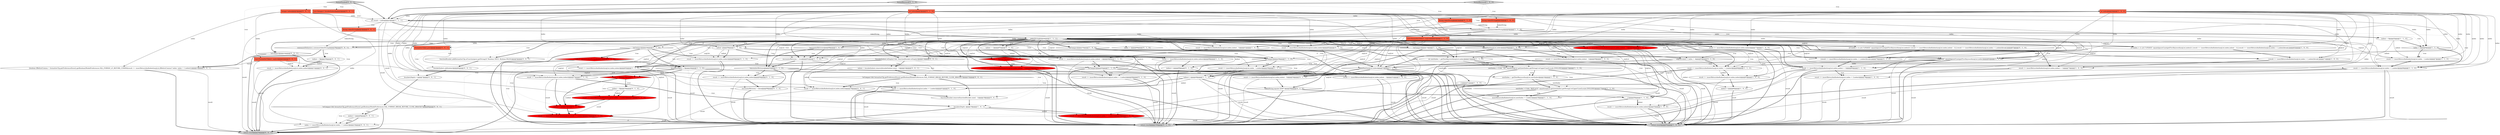 digraph {
38 [style = filled, label = "!encounterBetween@@@93@@@['1', '1', '0']", fillcolor = white, shape = diamond image = "AAA0AAABBB1BBB"];
62 [style = filled, label = "indent++@@@33@@@['0', '1', '0']", fillcolor = red, shape = ellipse image = "AAA1AAABBB2BBB"];
42 [style = filled, label = "!isCompact@@@13@@@['1', '1', '0']", fillcolor = white, shape = diamond image = "AAA0AAABBB1BBB"];
31 [style = filled, label = "result += insertReturnAndIndent(argList,index + 3,indent)@@@79@@@['1', '0', '0']", fillcolor = white, shape = ellipse image = "AAA0AAABBB1BBB"];
18 [style = filled, label = "result += insertReturnAndIndent(argList,index,indent + 1)@@@75@@@['1', '0', '0']", fillcolor = white, shape = ellipse image = "AAA0AAABBB1BBB"];
43 [style = filled, label = "result += insertReturnAndIndent(argList,index,indent)@@@55@@@['1', '0', '0']", fillcolor = white, shape = ellipse image = "AAA0AAABBB1BBB"];
13 [style = filled, label = "!encounterBetween@@@88@@@['1', '0', '0']", fillcolor = white, shape = diamond image = "AAA0AAABBB1BBB"];
24 [style = filled, label = "result += insertReturnAndIndent(argList,index + 1,indent)@@@28@@@['1', '0', '0']", fillcolor = red, shape = ellipse image = "AAA1AAABBB1BBB"];
45 [style = filled, label = "result += insertReturnAndIndent(argList,index,indent - 1)@@@46@@@['1', '0', '0']", fillcolor = red, shape = ellipse image = "AAA1AAABBB1BBB"];
79 [style = filled, label = "encounterBetween = false@@@96@@@['0', '1', '0']", fillcolor = white, shape = ellipse image = "AAA0AAABBB2BBB"];
10 [style = filled, label = "int result = index@@@3@@@['1', '1', '1']", fillcolor = white, shape = ellipse image = "AAA0AAABBB1BBB"];
82 [style = filled, label = "Integer index@@@2@@@['0', '0', '1']", fillcolor = tomato, shape = box image = "AAA0AAABBB3BBB"];
71 [style = filled, label = "result += insertReturnAndIndent(argList,index,indent)@@@94@@@['0', '1', '0']", fillcolor = white, shape = ellipse image = "AAA0AAABBB2BBB"];
8 [style = filled, label = "bracketsDepth > 0@@@26@@@['1', '1', '0']", fillcolor = white, shape = diamond image = "AAA0AAABBB1BBB"];
33 [style = filled, label = "result += insertReturnAndIndent(argList,index,indent)@@@88@@@['1', '1', '0']", fillcolor = white, shape = ellipse image = "AAA0AAABBB1BBB"];
97 [style = filled, label = "indent = bracketIndent.remove(bracketIndent.size() - 1)@@@14@@@['0', '0', '1']", fillcolor = white, shape = ellipse image = "AAA0AAABBB3BBB"];
89 [style = filled, label = "bracketsDepth++@@@7@@@['0', '0', '1']", fillcolor = white, shape = ellipse image = "AAA0AAABBB3BBB"];
57 [style = filled, label = "{result += insertReturnAndIndent(argList,index + 1,indent)break}@@@76@@@['0', '1', '0']", fillcolor = white, shape = ellipse image = "AAA0AAABBB2BBB"];
58 [style = filled, label = "result += insertReturnAndIndent(argList,index + 1,indent)@@@46@@@['0', '1', '0']", fillcolor = white, shape = ellipse image = "AAA0AAABBB2BBB"];
12 [style = filled, label = "!isCompact@@@45@@@['1', '1', '0']", fillcolor = white, shape = diamond image = "AAA0AAABBB1BBB"];
75 [style = filled, label = "indent++@@@89@@@['0', '1', '0']", fillcolor = white, shape = ellipse image = "AAA0AAABBB2BBB"];
55 [style = filled, label = "return result@@@100@@@['0', '1', '0']", fillcolor = lightgray, shape = ellipse image = "AAA0AAABBB2BBB"];
61 [style = filled, label = "argList.size() < index + 3@@@83@@@['0', '1', '0']", fillcolor = white, shape = diamond image = "AAA0AAABBB2BBB"];
15 [style = filled, label = "result += insertReturnAndIndent(argList,index,indent - 1)@@@49@@@['1', '0', '0']", fillcolor = white, shape = ellipse image = "AAA0AAABBB1BBB"];
32 [style = filled, label = "insertReturnAndIndent(argList,nextIndex + 1,indent)@@@18@@@['1', '1', '0']", fillcolor = white, shape = ellipse image = "AAA0AAABBB1BBB"];
67 [style = filled, label = "String tokenString@@@2@@@['0', '1', '0']", fillcolor = tomato, shape = box image = "AAA0AAABBB2BBB"];
14 [style = filled, label = "nextIndex = getNextKeyword(argList,nextIndex)@@@16@@@['1', '1', '0']", fillcolor = white, shape = ellipse image = "AAA0AAABBB1BBB"];
54 [style = filled, label = "tokenString.equals(\"JOIN\")@@@56@@@['0', '1', '0']", fillcolor = white, shape = diamond image = "AAA0AAABBB2BBB"];
64 [style = filled, label = "indent = 0@@@30@@@['0', '1', '0']", fillcolor = white, shape = ellipse image = "AAA0AAABBB2BBB"];
70 [style = filled, label = "indent -= 2@@@87@@@['0', '1', '0']", fillcolor = white, shape = ellipse image = "AAA0AAABBB2BBB"];
35 [style = filled, label = "index > 0@@@6@@@['1', '1', '0']", fillcolor = white, shape = diamond image = "AAA0AAABBB1BBB"];
1 [style = filled, label = "!isCompact@@@35@@@['1', '0', '0']", fillcolor = white, shape = diamond image = "AAA0AAABBB1BBB"];
17 [style = filled, label = "result += insertReturnAndIndent(argList,index,indent)@@@83@@@['1', '0', '0']", fillcolor = white, shape = ellipse image = "AAA0AAABBB1BBB"];
20 [style = filled, label = "!isCompact@@@24@@@['1', '1', '0']", fillcolor = white, shape = diamond image = "AAA0AAABBB1BBB"];
60 [style = filled, label = "result += insertReturnAndIndent(argList,index - 1,indent)@@@31@@@['0', '1', '0']", fillcolor = red, shape = ellipse image = "AAA1AAABBB2BBB"];
88 [style = filled, label = "indent = 0@@@30@@@['0', '0', '1']", fillcolor = white, shape = ellipse image = "AAA0AAABBB3BBB"];
36 [style = filled, label = "statementDelimiters.contains(tokenString)@@@4@@@['1', '1', '0']", fillcolor = white, shape = diamond image = "AAA0AAABBB1BBB"];
2 [style = filled, label = "bracketsDepth--@@@19@@@['1', '0', '1']", fillcolor = white, shape = ellipse image = "AAA0AAABBB1BBB"];
16 [style = filled, label = "result += insertReturnAndIndent(argList,index,indent)@@@65@@@['1', '1', '0']", fillcolor = white, shape = ellipse image = "AAA0AAABBB1BBB"];
56 [style = filled, label = "index > 1@@@68@@@['0', '1', '0']", fillcolor = white, shape = diamond image = "AAA0AAABBB2BBB"];
59 [style = filled, label = "formatKeyword['0', '1', '0']", fillcolor = lightgray, shape = diamond image = "AAA0AAABBB2BBB"];
69 [style = filled, label = "{if (index > 1) {if (\"UPDATE\".equalsIgnoreCase(getPrevKeyword(argList,index))) {result += insertReturnAndIndent(argList,index,indent - 1)}}result += insertReturnAndIndent(argList,index + 1,indent)break}@@@67@@@['0', '1', '0']", fillcolor = white, shape = ellipse image = "AAA0AAABBB2BBB"];
93 [style = filled, label = "return result@@@34@@@['0', '0', '1']", fillcolor = lightgray, shape = ellipse image = "AAA0AAABBB3BBB"];
94 [style = filled, label = "{boolean lfBeforeComma = formatterCfg.getPreferenceStore().getBoolean(ModelPreferences.SQL_FORMAT_LF_BEFORE_COMMA)result += insertReturnAndIndent(argList,lfBeforeComma? index: index + 1,indent)}@@@23@@@['0', '0', '1']", fillcolor = white, shape = ellipse image = "AAA0AAABBB3BBB"];
39 [style = filled, label = "return result@@@95@@@['1', '0', '0']", fillcolor = lightgray, shape = ellipse image = "AAA0AAABBB1BBB"];
72 [style = filled, label = "!\"TABLE\".equals(tokenString)@@@25@@@['0', '1', '0']", fillcolor = red, shape = diamond image = "AAA1AAABBB2BBB"];
98 [style = filled, label = "statementDelimiters.contains(tokenString)@@@29@@@['0', '0', '1']", fillcolor = white, shape = diamond image = "AAA0AAABBB3BBB"];
27 [style = filled, label = "result += insertReturnAndIndent(argList,index - 1,indent)@@@7@@@['1', '1', '0']", fillcolor = white, shape = ellipse image = "AAA0AAABBB1BBB"];
76 [style = filled, label = "result += insertReturnAndIndent(argList,index,indent)@@@82@@@['0', '1', '0']", fillcolor = white, shape = ellipse image = "AAA0AAABBB2BBB"];
84 [style = filled, label = "!bracketIndent.isEmpty() && !functionBracket.isEmpty()@@@13@@@['0', '0', '1']", fillcolor = white, shape = diamond image = "AAA0AAABBB3BBB"];
34 [style = filled, label = "{if (index > 1) {if (\"UPDATE\".equalsIgnoreCase(getPrevKeyword(argList,index))) {result += insertReturnAndIndent(argList,index,indent - 1)}}result += insertReturnAndIndent(argList,index + 1,indent)break}@@@62@@@['1', '0', '0']", fillcolor = white, shape = ellipse image = "AAA0AAABBB1BBB"];
52 [style = filled, label = "indent++@@@40@@@['1', '1', '0']", fillcolor = white, shape = ellipse image = "AAA0AAABBB1BBB"];
9 [style = filled, label = "indent++@@@84@@@['1', '0', '0']", fillcolor = white, shape = ellipse image = "AAA0AAABBB1BBB"];
87 [style = filled, label = "!isCompact@@@22@@@['0', '0', '1']", fillcolor = white, shape = diamond image = "AAA0AAABBB3BBB"];
11 [style = filled, label = "nextIndex > 0 && \"REPLACE\".equals(argList.get(nextIndex).getString().toUpperCase(Locale.ENGLISH))@@@17@@@['1', '1', '0']", fillcolor = white, shape = diamond image = "AAA0AAABBB1BBB"];
53 [style = filled, label = "result += insertReturnAndIndent(argList,index + 1,indent)@@@9@@@['1', '1', '0']", fillcolor = white, shape = ellipse image = "AAA0AAABBB1BBB"];
28 [style = filled, label = "!isCompact@@@38@@@['1', '1', '0']", fillcolor = white, shape = diamond image = "AAA0AAABBB1BBB"];
73 [style = filled, label = "int index@@@2@@@['0', '1', '0']", fillcolor = tomato, shape = box image = "AAA0AAABBB2BBB"];
95 [style = filled, label = "functionBracket.add(formatterCfg.isFunction(prev.getString())? Boolean.TRUE: Boolean.FALSE)@@@5@@@['0', '0', '1']", fillcolor = white, shape = ellipse image = "AAA0AAABBB3BBB"];
29 [style = filled, label = "result += insertReturnAndIndent(argList,index,indent)@@@77@@@['1', '0', '0']", fillcolor = white, shape = ellipse image = "AAA0AAABBB1BBB"];
6 [style = filled, label = "isJoinStart(argList,index)@@@53@@@['1', '1', '0']", fillcolor = white, shape = diamond image = "AAA0AAABBB1BBB"];
7 [style = filled, label = "int index@@@2@@@['1', '0', '0']", fillcolor = tomato, shape = box image = "AAA0AAABBB1BBB"];
49 [style = filled, label = "encounterBetween = true@@@91@@@['1', '1', '0']", fillcolor = white, shape = ellipse image = "AAA0AAABBB1BBB"];
68 [style = filled, label = "index > 0@@@49@@@['0', '1', '0']", fillcolor = red, shape = diamond image = "AAA1AAABBB2BBB"];
74 [style = filled, label = "result += insertReturnAndIndent(argList,index,indent)@@@60@@@['0', '1', '0']", fillcolor = white, shape = ellipse image = "AAA0AAABBB2BBB"];
25 [style = filled, label = "{}@@@56@@@['1', '1', '0']", fillcolor = white, shape = ellipse image = "AAA0AAABBB1BBB"];
50 [style = filled, label = "nextIndex > 0 && \"OR\".equals(argList.get(nextIndex).getString().toUpperCase(Locale.ENGLISH))@@@15@@@['1', '1', '0']", fillcolor = white, shape = diamond image = "AAA0AAABBB1BBB"];
96 [style = filled, label = "result += insertReturnAndIndent(argList,index,indent)@@@31@@@['0', '0', '1']", fillcolor = white, shape = ellipse image = "AAA0AAABBB3BBB"];
40 [style = filled, label = "result += insertReturnAndIndent(argList,index + 3,indent)@@@84@@@['1', '1', '0']", fillcolor = white, shape = ellipse image = "AAA0AAABBB1BBB"];
26 [style = filled, label = "String tokenString@@@2@@@['1', '0', '0']", fillcolor = tomato, shape = box image = "AAA0AAABBB1BBB"];
47 [style = filled, label = "List<FormatterToken> argList@@@2@@@['1', '1', '0']", fillcolor = tomato, shape = box image = "AAA0AAABBB1BBB"];
101 [style = filled, label = "result += insertReturnAndIndent(argList,index,indent)@@@16@@@['0', '0', '1']", fillcolor = white, shape = ellipse image = "AAA0AAABBB3BBB"];
3 [style = filled, label = "formatKeyword['1', '0', '0']", fillcolor = lightgray, shape = diamond image = "AAA0AAABBB1BBB"];
48 [style = filled, label = "result += insertReturnAndIndent(argList,index,indent - 1)@@@41@@@['1', '0', '0']", fillcolor = white, shape = ellipse image = "AAA0AAABBB1BBB"];
5 [style = filled, label = "result += insertReturnAndIndent(argList,index,indent + 1)@@@80@@@['1', '1', '0']", fillcolor = white, shape = ellipse image = "AAA0AAABBB1BBB"];
19 [style = filled, label = "result += insertReturnAndIndent(argList,index - 1,indent)@@@39@@@['1', '1', '0']", fillcolor = white, shape = ellipse image = "AAA0AAABBB1BBB"];
85 [style = filled, label = "functionBracket.remove(functionBracket.size() - 1)@@@18@@@['0', '0', '1']", fillcolor = white, shape = ellipse image = "AAA0AAABBB3BBB"];
92 [style = filled, label = "!isCompact && formatterCfg.getPreferenceStore().getBoolean(ModelPreferences.SQL_FORMAT_BREAK_BEFORE_CLOSE_BRACKET)@@@15@@@['0', '0', '1']", fillcolor = white, shape = diamond image = "AAA0AAABBB3BBB"];
4 [style = filled, label = "{}@@@51@@@['1', '0', '0']", fillcolor = white, shape = ellipse image = "AAA0AAABBB1BBB"];
100 [style = filled, label = "index += insertReturnAndIndent(argList,index + 1,indent)@@@10@@@['0', '0', '1']", fillcolor = white, shape = ellipse image = "AAA0AAABBB3BBB"];
86 [style = filled, label = "String tokenString@@@2@@@['0', '0', '1']", fillcolor = tomato, shape = box image = "AAA0AAABBB3BBB"];
51 [style = filled, label = "result += insertReturnAndIndent(argList,index,indent)@@@27@@@['1', '1', '0']", fillcolor = white, shape = ellipse image = "AAA0AAABBB1BBB"];
91 [style = filled, label = "FormatterToken prev@@@2@@@['0', '0', '1']", fillcolor = tomato, shape = box image = "AAA0AAABBB3BBB"];
80 [style = filled, label = "List<Integer> bracketIndent@@@2@@@['0', '0', '1']", fillcolor = tomato, shape = box image = "AAA0AAABBB3BBB"];
37 [style = filled, label = "tokenString@@@4@@@['1', '1', '1']", fillcolor = white, shape = diamond image = "AAA0AAABBB1BBB"];
63 [style = filled, label = "result += insertReturnAndIndent(argList,index,indent - 1)@@@50@@@['0', '1', '0']", fillcolor = red, shape = ellipse image = "AAA1AAABBB2BBB"];
83 [style = filled, label = "indent++@@@9@@@['0', '0', '1']", fillcolor = white, shape = ellipse image = "AAA0AAABBB3BBB"];
102 [style = filled, label = "formatSymbol['0', '0', '1']", fillcolor = lightgray, shape = diamond image = "AAA0AAABBB3BBB"];
46 [style = filled, label = "\"CREATE\".equalsIgnoreCase(getPrevKeyword(argList,index))@@@62@@@['1', '1', '0']", fillcolor = white, shape = diamond image = "AAA0AAABBB1BBB"];
90 [style = filled, label = "List<FormatterToken> argList@@@2@@@['0', '0', '1']", fillcolor = tomato, shape = box image = "AAA0AAABBB3BBB"];
65 [style = filled, label = "result += insertReturnAndIndent(argList,index + 1,indent)@@@41@@@['0', '1', '0']", fillcolor = white, shape = ellipse image = "AAA0AAABBB2BBB"];
81 [style = filled, label = "bracketIndent.add(indent)@@@6@@@['0', '0', '1']", fillcolor = white, shape = ellipse image = "AAA0AAABBB3BBB"];
77 [style = filled, label = "result += insertReturnAndIndent(argList,index,indent - 1)@@@54@@@['0', '1', '0']", fillcolor = white, shape = ellipse image = "AAA0AAABBB2BBB"];
66 [style = filled, label = "index > 0@@@29@@@['0', '1', '0']", fillcolor = red, shape = diamond image = "AAA1AAABBB2BBB"];
99 [style = filled, label = "!isCompact && formatterCfg.getPreferenceStore().getBoolean(ModelPreferences.SQL_FORMAT_BREAK_BEFORE_CLOSE_BRACKET)@@@8@@@['0', '0', '1']", fillcolor = white, shape = diamond image = "AAA0AAABBB3BBB"];
23 [style = filled, label = "indent = 0@@@5@@@['1', '1', '0']", fillcolor = white, shape = ellipse image = "AAA0AAABBB1BBB"];
21 [style = filled, label = "indent--@@@59@@@['1', '1', '0']", fillcolor = white, shape = ellipse image = "AAA0AAABBB1BBB"];
41 [style = filled, label = "isJoinStart(argList,index)@@@48@@@['1', '0', '0']", fillcolor = white, shape = diamond image = "AAA0AAABBB1BBB"];
78 [style = filled, label = "result += insertReturnAndIndent(argList,result + 1,indent)@@@34@@@['0', '1', '0']", fillcolor = red, shape = ellipse image = "AAA1AAABBB2BBB"];
30 [style = filled, label = "int nextIndex = getNextKeyword(argList,index)@@@14@@@['1', '1', '0']", fillcolor = white, shape = ellipse image = "AAA0AAABBB1BBB"];
0 [style = filled, label = "result += insertReturnAndIndent(argList,index,indent - 1)@@@44@@@['1', '1', '0']", fillcolor = white, shape = ellipse image = "AAA0AAABBB1BBB"];
44 [style = filled, label = "result += insertReturnAndIndent(argList,index,indent - 1)@@@31@@@['1', '0', '0']", fillcolor = white, shape = ellipse image = "AAA0AAABBB1BBB"];
22 [style = filled, label = "{result += insertReturnAndIndent(argList,index + 1,indent)break}@@@71@@@['1', '0', '0']", fillcolor = white, shape = ellipse image = "AAA0AAABBB1BBB"];
54->55 [style = bold, label=""];
5->55 [style = bold, label=""];
18->39 [style = solid, label="result"];
16->55 [style = bold, label=""];
47->52 [style = solid, label="argList"];
47->71 [style = solid, label="argList"];
17->9 [style = bold, label=""];
40->55 [style = bold, label=""];
99->83 [style = bold, label=""];
10->39 [style = solid, label="result"];
47->21 [style = solid, label="argList"];
71->55 [style = solid, label="result"];
28->19 [style = dotted, label="true"];
70->33 [style = solid, label="indent"];
47->29 [style = solid, label="argList"];
8->51 [style = bold, label=""];
37->55 [style = bold, label=""];
53->39 [style = bold, label=""];
49->55 [style = bold, label=""];
37->76 [style = dotted, label="true"];
47->18 [style = solid, label="argList"];
82->100 [style = solid, label="index"];
47->31 [style = solid, label="argList"];
12->58 [style = dotted, label="true"];
96->93 [style = solid, label="result"];
24->100 [style = dashed, label="0"];
7->48 [style = solid, label="index"];
47->74 [style = solid, label="argList"];
81->89 [style = bold, label=""];
64->60 [style = bold, label=""];
3->7 [style = dotted, label="true"];
38->79 [style = bold, label=""];
73->69 [style = solid, label="index"];
5->39 [style = bold, label=""];
25->55 [style = bold, label=""];
2->24 [style = solid, label="indent"];
84->97 [style = dotted, label="true"];
37->21 [style = bold, label=""];
41->6 [style = bold, label=""];
37->49 [style = dotted, label="true"];
37->45 [style = dotted, label="true"];
47->65 [style = solid, label="argList"];
52->39 [style = solid, label="result"];
37->81 [style = dotted, label="true"];
25->43 [style = solid, label="indent"];
52->65 [style = solid, label="indent"];
7->24 [style = solid, label="index"];
24->39 [style = solid, label="result"];
6->4 [style = bold, label=""];
54->25 [style = bold, label=""];
84->97 [style = bold, label=""];
37->41 [style = dotted, label="true"];
37->89 [style = dotted, label="true"];
10->78 [style = solid, label="result"];
47->45 [style = solid, label="argList"];
73->6 [style = solid, label="index"];
73->0 [style = solid, label="index"];
20->39 [style = bold, label=""];
47->34 [style = solid, label="argList"];
73->61 [style = solid, label="index"];
42->30 [style = dotted, label="true"];
98->96 [style = dotted, label="true"];
36->37 [style = bold, label=""];
37->13 [style = bold, label=""];
8->66 [style = dotted, label="false"];
37->95 [style = dotted, label="true"];
7->49 [style = solid, label="index"];
75->55 [style = bold, label=""];
72->55 [style = bold, label=""];
37->74 [style = dotted, label="true"];
45->39 [style = solid, label="result"];
0->12 [style = bold, label=""];
42->39 [style = bold, label=""];
53->39 [style = solid, label="result"];
60->78 [style = solid, label="result"];
23->53 [style = solid, label="indent"];
6->77 [style = bold, label=""];
42->55 [style = bold, label=""];
37->25 [style = dotted, label="true"];
73->27 [style = solid, label="index"];
37->61 [style = dotted, label="true"];
47->28 [style = solid, label="argList"];
58->55 [style = solid, label="result"];
47->19 [style = solid, label="argList"];
83->100 [style = bold, label=""];
37->6 [style = dotted, label="true"];
44->39 [style = solid, label="result"];
89->99 [style = bold, label=""];
73->16 [style = solid, label="index"];
31->39 [style = bold, label=""];
87->93 [style = bold, label=""];
7->5 [style = solid, label="index"];
46->55 [style = bold, label=""];
37->68 [style = dotted, label="true"];
70->75 [style = solid, label="indent"];
37->68 [style = bold, label=""];
37->33 [style = dotted, label="true"];
37->21 [style = dotted, label="true"];
26->36 [style = solid, label="tokenString"];
15->6 [style = bold, label=""];
85->2 [style = bold, label=""];
7->21 [style = solid, label="index"];
73->77 [style = solid, label="index"];
33->75 [style = bold, label=""];
73->57 [style = solid, label="index"];
83->100 [style = solid, label="indent"];
77->55 [style = solid, label="result"];
68->55 [style = bold, label=""];
20->72 [style = bold, label=""];
96->93 [style = bold, label=""];
7->29 [style = solid, label="index"];
45->68 [style = dashed, label="0"];
82->101 [style = solid, label="index"];
37->13 [style = dotted, label="true"];
0->12 [style = dotted, label="true"];
37->0 [style = bold, label=""];
47->44 [style = solid, label="argList"];
41->15 [style = dotted, label="true"];
29->5 [style = bold, label=""];
37->49 [style = bold, label=""];
43->39 [style = solid, label="result"];
78->55 [style = solid, label="result"];
76->61 [style = bold, label=""];
47->78 [style = solid, label="argList"];
25->43 [style = bold, label=""];
66->62 [style = bold, label=""];
8->44 [style = bold, label=""];
99->83 [style = dotted, label="true"];
82->94 [style = solid, label="index"];
73->33 [style = solid, label="index"];
37->5 [style = bold, label=""];
73->46 [style = solid, label="index"];
37->38 [style = dotted, label="true"];
7->17 [style = solid, label="index"];
37->98 [style = dotted, label="true"];
102->80 [style = dotted, label="true"];
73->74 [style = solid, label="index"];
66->64 [style = bold, label=""];
86->98 [style = solid, label="tokenString"];
50->55 [style = bold, label=""];
72->8 [style = dotted, label="true"];
64->60 [style = solid, label="indent"];
10->93 [style = solid, label="result"];
40->55 [style = solid, label="result"];
63->55 [style = solid, label="result"];
38->71 [style = dotted, label="true"];
2->24 [style = bold, label=""];
28->55 [style = bold, label=""];
7->52 [style = solid, label="index"];
53->55 [style = solid, label="result"];
37->54 [style = dotted, label="true"];
64->62 [style = solid, label="indent"];
47->48 [style = solid, label="argList"];
37->48 [style = dotted, label="true"];
9->39 [style = bold, label=""];
101->85 [style = bold, label=""];
27->53 [style = bold, label=""];
12->55 [style = bold, label=""];
72->8 [style = bold, label=""];
7->30 [style = solid, label="index"];
6->54 [style = bold, label=""];
71->79 [style = bold, label=""];
60->62 [style = bold, label=""];
37->29 [style = bold, label=""];
47->57 [style = solid, label="argList"];
49->38 [style = bold, label=""];
37->18 [style = dotted, label="true"];
29->39 [style = solid, label="result"];
30->50 [style = solid, label="nextIndex"];
3->10 [style = bold, label=""];
61->55 [style = bold, label=""];
22->18 [style = bold, label=""];
57->5 [style = bold, label=""];
62->78 [style = bold, label=""];
101->93 [style = solid, label="result"];
90->94 [style = solid, label="argList"];
72->78 [style = dotted, label="true"];
7->15 [style = solid, label="index"];
84->2 [style = dotted, label="true"];
47->53 [style = solid, label="argList"];
0->39 [style = bold, label=""];
37->84 [style = bold, label=""];
46->16 [style = bold, label=""];
102->10 [style = bold, label=""];
4->39 [style = bold, label=""];
5->31 [style = dotted, label="true"];
68->63 [style = bold, label=""];
37->56 [style = dotted, label="true"];
21->74 [style = solid, label="indent"];
11->32 [style = bold, label=""];
73->40 [style = solid, label="index"];
49->39 [style = solid, label="result"];
37->99 [style = dotted, label="true"];
47->16 [style = solid, label="argList"];
47->77 [style = solid, label="argList"];
37->22 [style = bold, label=""];
37->43 [style = dotted, label="true"];
37->87 [style = dotted, label="true"];
37->70 [style = bold, label=""];
11->55 [style = bold, label=""];
7->41 [style = solid, label="index"];
37->87 [style = bold, label=""];
67->37 [style = solid, label="tokenString"];
8->66 [style = bold, label=""];
102->90 [style = dotted, label="true"];
42->95 [style = dashed, label="0"];
37->16 [style = dotted, label="true"];
47->60 [style = solid, label="argList"];
37->57 [style = bold, label=""];
53->55 [style = bold, label=""];
61->40 [style = dotted, label="true"];
47->12 [style = solid, label="argList"];
7->22 [style = solid, label="index"];
47->46 [style = solid, label="argList"];
20->8 [style = dotted, label="true"];
69->57 [style = bold, label=""];
47->40 [style = solid, label="argList"];
37->12 [style = dotted, label="true"];
48->0 [style = bold, label=""];
10->36 [style = bold, label=""];
34->22 [style = bold, label=""];
7->27 [style = solid, label="index"];
73->66 [style = solid, label="index"];
37->17 [style = dotted, label="true"];
35->27 [style = dotted, label="true"];
37->95 [style = bold, label=""];
37->84 [style = dotted, label="true"];
73->65 [style = solid, label="index"];
37->18 [style = bold, label=""];
98->88 [style = dotted, label="true"];
36->35 [style = dotted, label="true"];
59->73 [style = dotted, label="true"];
47->6 [style = solid, label="argList"];
17->39 [style = solid, label="result"];
19->52 [style = bold, label=""];
73->10 [style = solid, label="index"];
102->86 [style = dotted, label="true"];
13->49 [style = dotted, label="true"];
41->15 [style = bold, label=""];
73->35 [style = solid, label="index"];
7->51 [style = solid, label="index"];
24->39 [style = bold, label=""];
73->51 [style = solid, label="index"];
1->84 [style = dashed, label="0"];
47->24 [style = solid, label="argList"];
38->39 [style = bold, label=""];
78->55 [style = bold, label=""];
21->46 [style = bold, label=""];
1->28 [style = bold, label=""];
6->77 [style = dotted, label="true"];
47->69 [style = solid, label="argList"];
3->47 [style = dotted, label="true"];
37->38 [style = bold, label=""];
37->48 [style = bold, label=""];
7->53 [style = solid, label="index"];
15->39 [style = solid, label="result"];
23->27 [style = solid, label="indent"];
37->33 [style = bold, label=""];
7->44 [style = solid, label="index"];
14->11 [style = solid, label="nextIndex"];
37->1 [style = bold, label=""];
52->65 [style = bold, label=""];
3->26 [style = dotted, label="true"];
73->5 [style = solid, label="index"];
37->9 [style = dotted, label="true"];
37->79 [style = dotted, label="true"];
37->5 [style = dotted, label="true"];
37->46 [style = dotted, label="true"];
20->8 [style = bold, label=""];
74->55 [style = solid, label="result"];
7->28 [style = solid, label="index"];
68->63 [style = dotted, label="true"];
47->30 [style = solid, label="argList"];
40->17 [style = bold, label=""];
59->10 [style = bold, label=""];
33->55 [style = solid, label="result"];
10->55 [style = solid, label="result"];
98->88 [style = bold, label=""];
37->16 [style = bold, label=""];
37->76 [style = bold, label=""];
36->53 [style = dotted, label="true"];
1->39 [style = bold, label=""];
66->60 [style = dotted, label="true"];
90->96 [style = solid, label="argList"];
8->44 [style = dotted, label="false"];
47->49 [style = solid, label="argList"];
8->2 [style = dotted, label="true"];
37->25 [style = bold, label=""];
31->39 [style = solid, label="result"];
92->101 [style = bold, label=""];
92->101 [style = dotted, label="true"];
8->51 [style = dotted, label="true"];
77->54 [style = bold, label=""];
47->15 [style = solid, label="argList"];
1->19 [style = dotted, label="true"];
8->24 [style = dotted, label="true"];
7->35 [style = solid, label="index"];
47->41 [style = solid, label="argList"];
47->27 [style = solid, label="argList"];
73->53 [style = solid, label="index"];
21->39 [style = bold, label=""];
51->2 [style = bold, label=""];
48->39 [style = solid, label="result"];
32->39 [style = bold, label=""];
12->39 [style = bold, label=""];
7->31 [style = solid, label="index"];
36->23 [style = dotted, label="true"];
43->39 [style = bold, label=""];
46->39 [style = solid, label="result"];
37->42 [style = bold, label=""];
10->37 [style = bold, label=""];
95->81 [style = bold, label=""];
7->18 [style = solid, label="index"];
35->27 [style = bold, label=""];
7->34 [style = solid, label="index"];
14->32 [style = solid, label="nextIndex"];
7->10 [style = solid, label="index"];
97->92 [style = bold, label=""];
42->50 [style = dotted, label="true"];
58->55 [style = bold, label=""];
86->37 [style = solid, label="tokenString"];
37->6 [style = bold, label=""];
73->30 [style = solid, label="index"];
62->78 [style = solid, label="indent"];
1->52 [style = dotted, label="true"];
102->91 [style = dotted, label="true"];
47->14 [style = solid, label="argList"];
99->93 [style = bold, label=""];
32->55 [style = bold, label=""];
5->31 [style = bold, label=""];
90->100 [style = solid, label="argList"];
42->30 [style = bold, label=""];
59->67 [style = dotted, label="true"];
88->96 [style = bold, label=""];
73->68 [style = solid, label="index"];
37->40 [style = bold, label=""];
37->28 [style = bold, label=""];
88->96 [style = solid, label="indent"];
21->74 [style = bold, label=""];
87->94 [style = bold, label=""];
47->5 [style = solid, label="argList"];
65->55 [style = solid, label="result"];
13->49 [style = bold, label=""];
37->1 [style = dotted, label="true"];
84->93 [style = bold, label=""];
99->100 [style = dotted, label="true"];
63->55 [style = bold, label=""];
47->76 [style = solid, label="argList"];
66->64 [style = dotted, label="true"];
7->46 [style = solid, label="index"];
84->85 [style = dotted, label="true"];
47->91 [style = dashed, label="0"];
19->52 [style = solid, label="indent"];
14->11 [style = bold, label=""];
50->11 [style = dotted, label="true"];
40->9 [style = solid, label="indent"];
28->65 [style = dotted, label="true"];
7->45 [style = solid, label="index"];
73->19 [style = solid, label="index"];
26->37 [style = solid, label="tokenString"];
100->93 [style = bold, label=""];
92->85 [style = bold, label=""];
36->37 [style = dotted, label="false"];
50->14 [style = dotted, label="true"];
70->33 [style = bold, label=""];
98->93 [style = bold, label=""];
28->52 [style = dotted, label="true"];
82->10 [style = solid, label="index"];
46->39 [style = bold, label=""];
72->62 [style = dotted, label="true"];
5->55 [style = solid, label="result"];
50->39 [style = bold, label=""];
23->35 [style = bold, label=""];
73->71 [style = solid, label="index"];
37->46 [style = bold, label=""];
47->51 [style = solid, label="argList"];
37->75 [style = dotted, label="true"];
16->55 [style = solid, label="result"];
28->19 [style = bold, label=""];
37->20 [style = dotted, label="true"];
37->45 [style = bold, label=""];
65->55 [style = bold, label=""];
61->40 [style = bold, label=""];
84->92 [style = dotted, label="true"];
97->101 [style = solid, label="indent"];
6->39 [style = bold, label=""];
40->17 [style = solid, label="indent"];
0->55 [style = solid, label="result"];
1->28 [style = dotted, label="true"];
2->93 [style = bold, label=""];
79->55 [style = bold, label=""];
51->62 [style = bold, label=""];
7->43 [style = solid, label="index"];
37->70 [style = dotted, label="true"];
37->41 [style = bold, label=""];
47->58 [style = solid, label="argList"];
47->32 [style = solid, label="argList"];
50->14 [style = bold, label=""];
76->55 [style = solid, label="result"];
94->93 [style = solid, label="result"];
30->50 [style = bold, label=""];
67->36 [style = solid, label="tokenString"];
7->12 [style = solid, label="index"];
18->39 [style = bold, label=""];
82->96 [style = solid, label="index"];
37->69 [style = bold, label=""];
37->0 [style = dotted, label="true"];
47->17 [style = solid, label="argList"];
73->58 [style = solid, label="index"];
37->42 [style = dotted, label="true"];
73->63 [style = solid, label="index"];
47->63 [style = solid, label="argList"];
47->0 [style = solid, label="argList"];
37->98 [style = bold, label=""];
37->39 [style = bold, label=""];
35->53 [style = bold, label=""];
45->39 [style = bold, label=""];
11->32 [style = dotted, label="true"];
47->22 [style = solid, label="argList"];
52->39 [style = bold, label=""];
12->39 [style = solid, label="result"];
102->82 [style = dotted, label="true"];
74->55 [style = bold, label=""];
94->93 [style = bold, label=""];
19->92 [style = dashed, label="0"];
37->20 [style = bold, label=""];
47->33 [style = solid, label="argList"];
47->43 [style = solid, label="argList"];
37->29 [style = dotted, label="true"];
44->39 [style = bold, label=""];
20->72 [style = dotted, label="true"];
73->60 [style = solid, label="index"];
20->55 [style = bold, label=""];
51->78 [style = solid, label="result"];
90->101 [style = solid, label="argList"];
36->23 [style = bold, label=""];
33->39 [style = bold, label=""];
30->14 [style = solid, label="nextIndex"];
37->34 [style = bold, label=""];
73->76 [style = solid, label="index"];
11->39 [style = bold, label=""];
59->47 [style = dotted, label="true"];
13->38 [style = bold, label=""];
37->28 [style = dotted, label="true"];
37->40 [style = dotted, label="true"];
12->58 [style = bold, label=""];
38->71 [style = bold, label=""];
}
